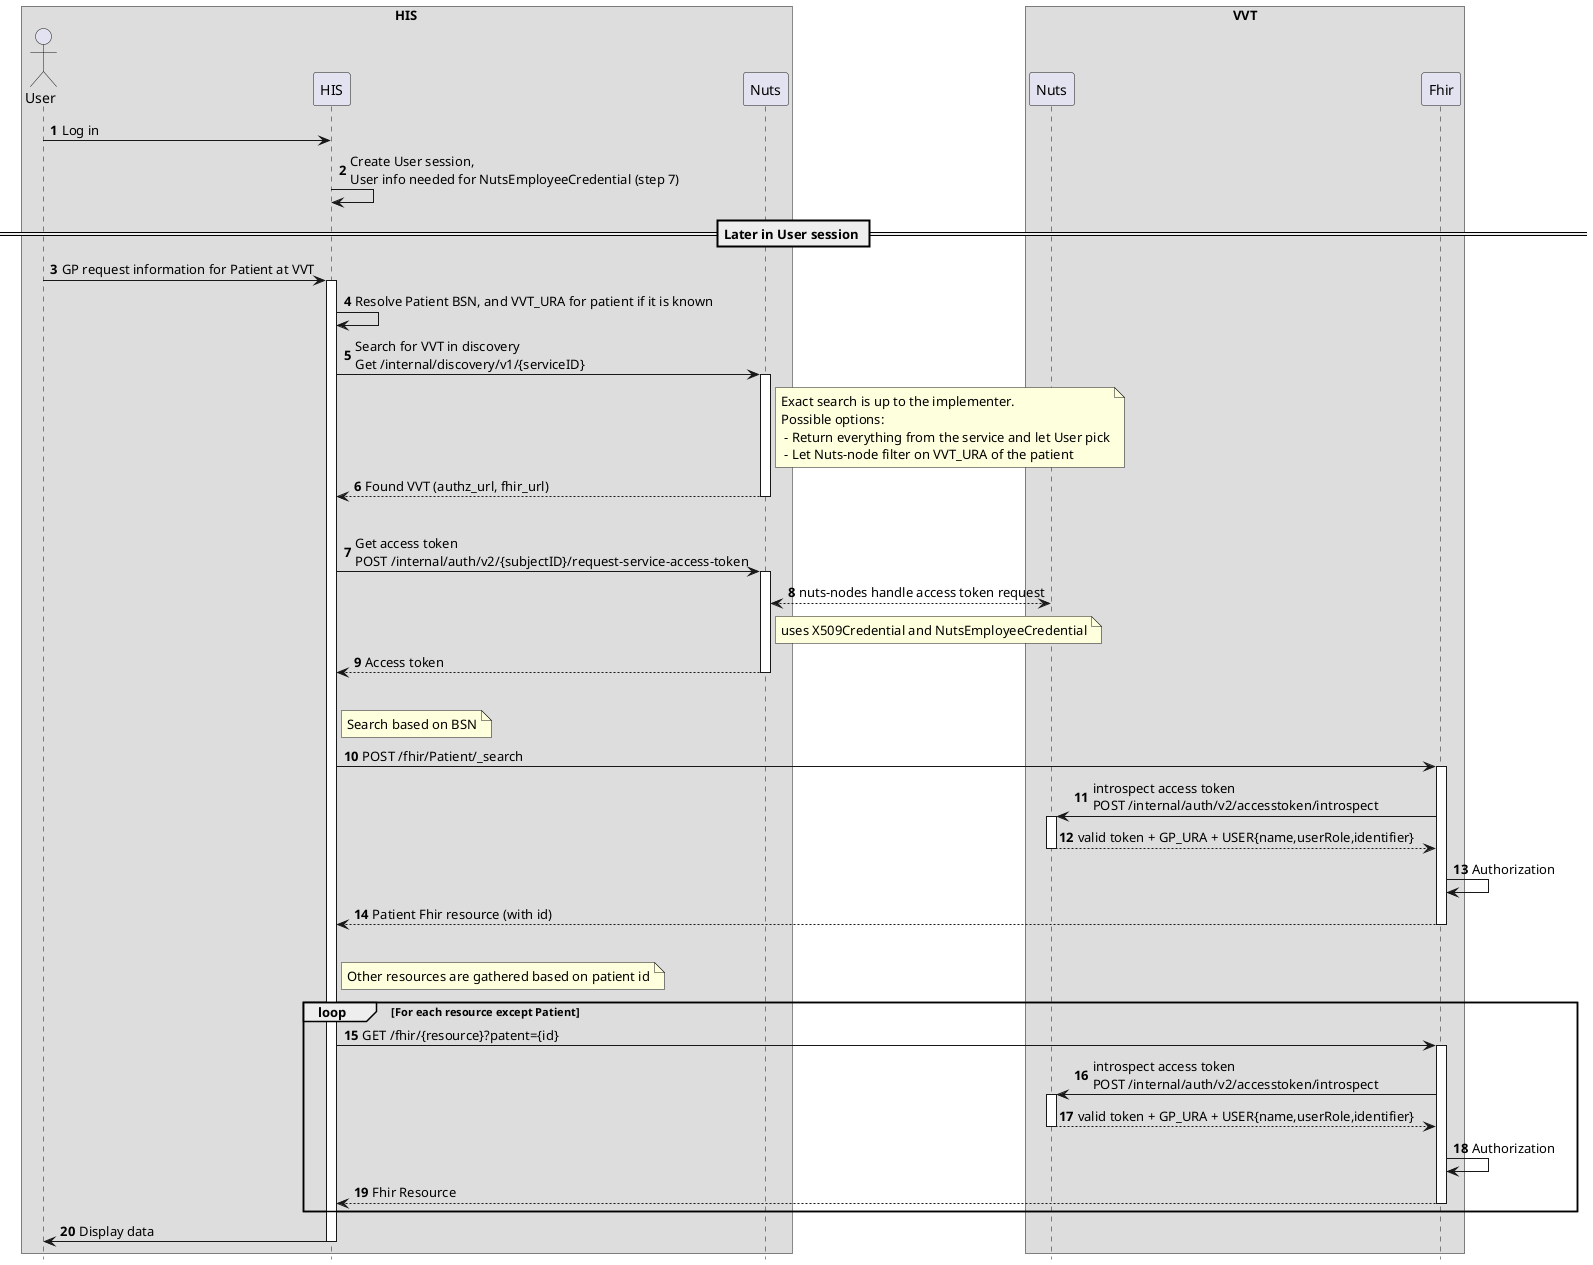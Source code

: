 @startuml
hide footbox
autonumber
skinparam BoxPadding 20

box HIS
actor User
participant HIS
participant Nuts as cn
end box


box VVT
participant Nuts as sn
participant Fhir
end box
User -> HIS : Log in
HIS -> HIS : Create User session, \nUser info needed for NutsEmployeeCredential (step 7)

== Later in User session ==

User -> HIS : GP request information for Patient at VVT
activate HIS
    HIS -> HIS: Resolve Patient BSN, and VVT_URA for patient if it is known

    HIS -> cn: Search for VVT in discovery \nGet /internal/discovery/v1/{serviceID}
    activate cn
        note right of cn: Exact search is up to the implementer. \nPossible options:\n - Return everything from the service and let User pick\n - Let Nuts-node filter on VVT_URA of the patient
        cn --> HIS : Found VVT (authz_url, fhir_url)
    deactivate cn

    |||

    HIS -> cn: Get access token \nPOST /internal/auth/v2/{subjectID}/request-service-access-token
    activate cn
        cn <--> sn : nuts-nodes handle access token request
        note right of cn : uses X509Credential and NutsEmployeeCredential
        cn --> HIS : Access token
    deactivate cn

    |||

    note right of HIS: Search based on BSN
    HIS -> Fhir: POST /fhir/Patient/_search
    activate Fhir
        Fhir -> sn : introspect access token\nPOST /internal/auth/v2/accesstoken/introspect
        activate sn
            Fhir <-- sn : valid token + GP_URA + USER{name,userRole,identifier}
        deactivate sn
        Fhir -> Fhir: Authorization
        Fhir --> HIS: Patient Fhir resource (with id)
    deactivate Fhir

    ||| 

    note right of HIS: Other resources are gathered based on patient id
    loop For each resource except Patient
        HIS -> Fhir: GET /fhir/{resource}?patent={id}
        activate Fhir
            Fhir -> sn : introspect access token\nPOST /internal/auth/v2/accesstoken/introspect
            activate sn
                Fhir <-- sn : valid token + GP_URA + USER{name,userRole,identifier}
            deactivate sn
            Fhir -> Fhir: Authorization
            Fhir --> HIS: Fhir Resource
        deactivate Fhir
    end loop
    User <- HIS : Display data
deactivate HIS

@enduml








